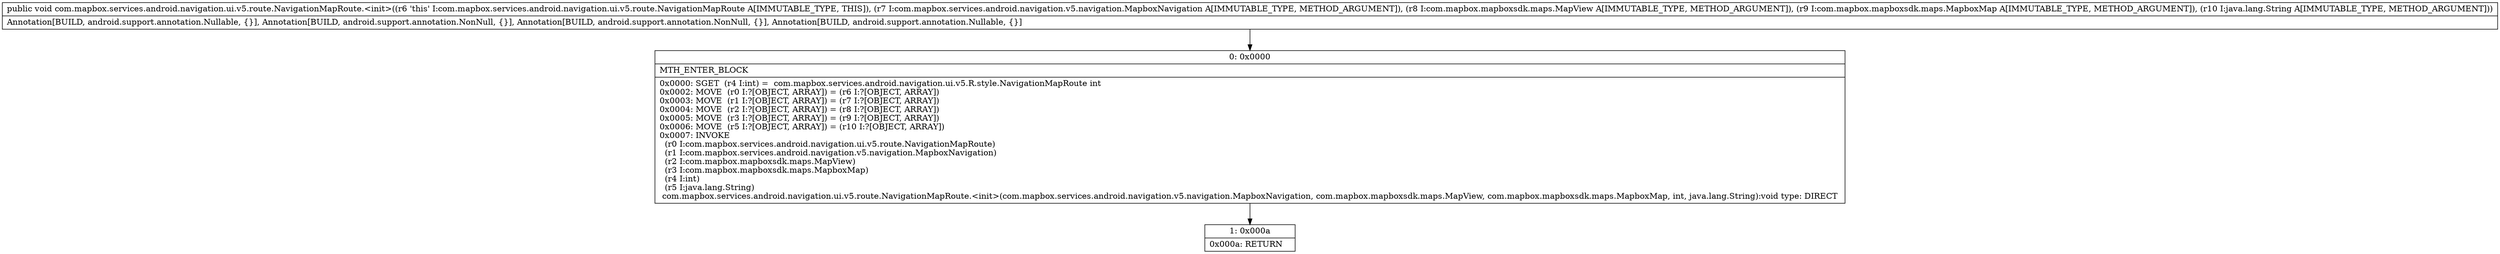 digraph "CFG forcom.mapbox.services.android.navigation.ui.v5.route.NavigationMapRoute.\<init\>(Lcom\/mapbox\/services\/android\/navigation\/v5\/navigation\/MapboxNavigation;Lcom\/mapbox\/mapboxsdk\/maps\/MapView;Lcom\/mapbox\/mapboxsdk\/maps\/MapboxMap;Ljava\/lang\/String;)V" {
Node_0 [shape=record,label="{0\:\ 0x0000|MTH_ENTER_BLOCK\l|0x0000: SGET  (r4 I:int) =  com.mapbox.services.android.navigation.ui.v5.R.style.NavigationMapRoute int \l0x0002: MOVE  (r0 I:?[OBJECT, ARRAY]) = (r6 I:?[OBJECT, ARRAY]) \l0x0003: MOVE  (r1 I:?[OBJECT, ARRAY]) = (r7 I:?[OBJECT, ARRAY]) \l0x0004: MOVE  (r2 I:?[OBJECT, ARRAY]) = (r8 I:?[OBJECT, ARRAY]) \l0x0005: MOVE  (r3 I:?[OBJECT, ARRAY]) = (r9 I:?[OBJECT, ARRAY]) \l0x0006: MOVE  (r5 I:?[OBJECT, ARRAY]) = (r10 I:?[OBJECT, ARRAY]) \l0x0007: INVOKE  \l  (r0 I:com.mapbox.services.android.navigation.ui.v5.route.NavigationMapRoute)\l  (r1 I:com.mapbox.services.android.navigation.v5.navigation.MapboxNavigation)\l  (r2 I:com.mapbox.mapboxsdk.maps.MapView)\l  (r3 I:com.mapbox.mapboxsdk.maps.MapboxMap)\l  (r4 I:int)\l  (r5 I:java.lang.String)\l com.mapbox.services.android.navigation.ui.v5.route.NavigationMapRoute.\<init\>(com.mapbox.services.android.navigation.v5.navigation.MapboxNavigation, com.mapbox.mapboxsdk.maps.MapView, com.mapbox.mapboxsdk.maps.MapboxMap, int, java.lang.String):void type: DIRECT \l}"];
Node_1 [shape=record,label="{1\:\ 0x000a|0x000a: RETURN   \l}"];
MethodNode[shape=record,label="{public void com.mapbox.services.android.navigation.ui.v5.route.NavigationMapRoute.\<init\>((r6 'this' I:com.mapbox.services.android.navigation.ui.v5.route.NavigationMapRoute A[IMMUTABLE_TYPE, THIS]), (r7 I:com.mapbox.services.android.navigation.v5.navigation.MapboxNavigation A[IMMUTABLE_TYPE, METHOD_ARGUMENT]), (r8 I:com.mapbox.mapboxsdk.maps.MapView A[IMMUTABLE_TYPE, METHOD_ARGUMENT]), (r9 I:com.mapbox.mapboxsdk.maps.MapboxMap A[IMMUTABLE_TYPE, METHOD_ARGUMENT]), (r10 I:java.lang.String A[IMMUTABLE_TYPE, METHOD_ARGUMENT]))  | Annotation[BUILD, android.support.annotation.Nullable, \{\}], Annotation[BUILD, android.support.annotation.NonNull, \{\}], Annotation[BUILD, android.support.annotation.NonNull, \{\}], Annotation[BUILD, android.support.annotation.Nullable, \{\}]\l}"];
MethodNode -> Node_0;
Node_0 -> Node_1;
}

